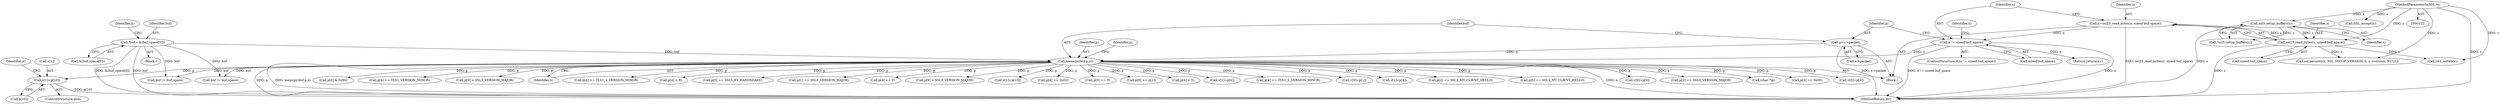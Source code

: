 digraph "0_openssl_280b1f1ad12131defcd986676a8fc9717aaa601b@pointer" {
"1000479" [label="(Call,v[1]=p[10])"];
"1000190" [label="(Call,memcpy(buf,p,n))"];
"1000127" [label="(Call,*buf= &(buf_space[0]))"];
"1000185" [label="(Call,p=s->packet)"];
"1000179" [label="(Call,n != sizeof buf_space)"];
"1000172" [label="(Call,n=ssl23_read_bytes(s, sizeof buf_space))"];
"1000174" [label="(Call,ssl23_read_bytes(s, sizeof buf_space))"];
"1000169" [label="(Call,ssl3_setup_buffers(s))"];
"1000123" [label="(MethodParameterIn,SSL *s)"];
"1000246" [label="(Call,p[3] == SSL3_VERSION_MAJOR)"];
"1000632" [label="(Call,(char *)p)"];
"1000209" [label="(Call,p[3] == 0x00)"];
"1000178" [label="(ControlStructure,if (n != sizeof buf_space))"];
"1000127" [label="(Call,*buf= &(buf_space[0]))"];
"1000220" [label="(Call,v[0]=p[3])"];
"1000479" [label="(Call,v[1]=p[10])"];
"1000186" [label="(Identifier,p)"];
"1000489" [label="(Identifier,p)"];
"1000690" [label="(Call,tls1_suiteb(s))"];
"1000123" [label="(MethodParameterIn,SSL *s)"];
"1000196" [label="(Call,p[0] & 0x80)"];
"1000267" [label="(Call,p[4] >= TLS1_VERSION_MINOR)"];
"1000487" [label="(Call,p[9] > SSL3_VERSION_MAJOR)"];
"1000193" [label="(Identifier,n)"];
"1000300" [label="(Call,p[4] >= TLS1_1_VERSION_MINOR)"];
"1000187" [label="(Call,s->packet)"];
"1000456" [label="(Call,p[4] < 6)"];
"1000405" [label="(Call,p[0] == SSL3_RT_HANDSHAKE)"];
"1000742" [label="(Call,buf != buf_space)"];
"1000185" [label="(Call,p=s->packet)"];
"1000480" [label="(Call,v[1])"];
"1000411" [label="(Call,p[1] == SSL3_VERSION_MAJOR)"];
"1000168" [label="(Call,!ssl3_setup_buffers(s))"];
"1000451" [label="(Call,p[3] == 0)"];
"1000760" [label="(MethodReturn,int)"];
"1000191" [label="(Identifier,buf)"];
"1000468" [label="(Call,p[9] > SSL3_VERSION_MAJOR)"];
"1000498" [label="(Call,v[1]=p[10])"];
"1000192" [label="(Identifier,p)"];
"1000179" [label="(Call,n != sizeof buf_space)"];
"1000181" [label="(Call,sizeof buf_space)"];
"1000124" [label="(Block,)"];
"1000214" [label="(Call,p[4] == 0x02)"];
"1000174" [label="(Call,ssl23_read_bytes(s, sizeof buf_space))"];
"1000748" [label="(Call,SSL_accept(s))"];
"1000170" [label="(Identifier,s)"];
"1000143" [label="(Identifier,n)"];
"1000424" [label="(Call,p[3] == 0)"];
"1000434" [label="(Call,p[9] >= p[1])"];
"1000752" [label="(Call,buf != buf_space)"];
"1000184" [label="(Identifier,n)"];
"1000429" [label="(Call,p[4] < 5)"];
"1000190" [label="(Call,memcpy(buf,p,n))"];
"1000180" [label="(Identifier,n)"];
"1000227" [label="(Call,v[1]=p[4])"];
"1000275" [label="(Call,p[4] >= TLS1_2_VERSION_MINOR)"];
"1000442" [label="(Call,v[0]=p[1])"];
"1000169" [label="(Call,ssl3_setup_buffers(s))"];
"1000176" [label="(Call,sizeof buf_space)"];
"1000483" [label="(Call,p[10])"];
"1000198" [label="(Identifier,p)"];
"1000259" [label="(Call,v[1]=p[4])"];
"1000478" [label="(ControlStructure,else)"];
"1000173" [label="(Identifier,n)"];
"1000712" [label="(Call,ssl_security(s, SSL_SECOP_VERSION, 0, s->version, NULL))"];
"1000172" [label="(Call,n=ssl23_read_bytes(s, sizeof buf_space))"];
"1000201" [label="(Call,p[2] == SSL2_MT_CLIENT_HELLO)"];
"1000175" [label="(Identifier,s)"];
"1000417" [label="(Call,p[5] == SSL3_MT_CLIENT_HELLO)"];
"1000129" [label="(Call,&(buf_space[0]))"];
"1000183" [label="(Return,return(n);)"];
"1000157" [label="(Block,)"];
"1000128" [label="(Identifier,buf)"];
"1000252" [label="(Call,v[0]=p[3])"];
"1000479" -> "1000478"  [label="AST: "];
"1000479" -> "1000483"  [label="CFG: "];
"1000480" -> "1000479"  [label="AST: "];
"1000483" -> "1000479"  [label="AST: "];
"1000489" -> "1000479"  [label="CFG: "];
"1000479" -> "1000760"  [label="DDG: p[10]"];
"1000190" -> "1000479"  [label="DDG: p"];
"1000190" -> "1000157"  [label="AST: "];
"1000190" -> "1000193"  [label="CFG: "];
"1000191" -> "1000190"  [label="AST: "];
"1000192" -> "1000190"  [label="AST: "];
"1000193" -> "1000190"  [label="AST: "];
"1000198" -> "1000190"  [label="CFG: "];
"1000190" -> "1000760"  [label="DDG: memcpy(buf,p,n)"];
"1000190" -> "1000760"  [label="DDG: n"];
"1000190" -> "1000760"  [label="DDG: p"];
"1000127" -> "1000190"  [label="DDG: buf"];
"1000185" -> "1000190"  [label="DDG: p"];
"1000179" -> "1000190"  [label="DDG: n"];
"1000190" -> "1000196"  [label="DDG: p"];
"1000190" -> "1000201"  [label="DDG: p"];
"1000190" -> "1000209"  [label="DDG: p"];
"1000190" -> "1000214"  [label="DDG: p"];
"1000190" -> "1000220"  [label="DDG: p"];
"1000190" -> "1000227"  [label="DDG: p"];
"1000190" -> "1000246"  [label="DDG: p"];
"1000190" -> "1000252"  [label="DDG: p"];
"1000190" -> "1000259"  [label="DDG: p"];
"1000190" -> "1000267"  [label="DDG: p"];
"1000190" -> "1000275"  [label="DDG: p"];
"1000190" -> "1000300"  [label="DDG: p"];
"1000190" -> "1000405"  [label="DDG: p"];
"1000190" -> "1000411"  [label="DDG: p"];
"1000190" -> "1000417"  [label="DDG: p"];
"1000190" -> "1000424"  [label="DDG: p"];
"1000190" -> "1000429"  [label="DDG: p"];
"1000190" -> "1000434"  [label="DDG: p"];
"1000190" -> "1000442"  [label="DDG: p"];
"1000190" -> "1000451"  [label="DDG: p"];
"1000190" -> "1000456"  [label="DDG: p"];
"1000190" -> "1000468"  [label="DDG: p"];
"1000190" -> "1000487"  [label="DDG: p"];
"1000190" -> "1000498"  [label="DDG: p"];
"1000190" -> "1000632"  [label="DDG: p"];
"1000190" -> "1000742"  [label="DDG: buf"];
"1000190" -> "1000752"  [label="DDG: buf"];
"1000127" -> "1000124"  [label="AST: "];
"1000127" -> "1000129"  [label="CFG: "];
"1000128" -> "1000127"  [label="AST: "];
"1000129" -> "1000127"  [label="AST: "];
"1000143" -> "1000127"  [label="CFG: "];
"1000127" -> "1000760"  [label="DDG: &(buf_space[0])"];
"1000127" -> "1000760"  [label="DDG: buf"];
"1000127" -> "1000742"  [label="DDG: buf"];
"1000127" -> "1000752"  [label="DDG: buf"];
"1000185" -> "1000157"  [label="AST: "];
"1000185" -> "1000187"  [label="CFG: "];
"1000186" -> "1000185"  [label="AST: "];
"1000187" -> "1000185"  [label="AST: "];
"1000191" -> "1000185"  [label="CFG: "];
"1000185" -> "1000760"  [label="DDG: s->packet"];
"1000179" -> "1000178"  [label="AST: "];
"1000179" -> "1000181"  [label="CFG: "];
"1000180" -> "1000179"  [label="AST: "];
"1000181" -> "1000179"  [label="AST: "];
"1000184" -> "1000179"  [label="CFG: "];
"1000186" -> "1000179"  [label="CFG: "];
"1000179" -> "1000760"  [label="DDG: n != sizeof buf_space"];
"1000179" -> "1000760"  [label="DDG: n"];
"1000172" -> "1000179"  [label="DDG: n"];
"1000179" -> "1000183"  [label="DDG: n"];
"1000172" -> "1000157"  [label="AST: "];
"1000172" -> "1000174"  [label="CFG: "];
"1000173" -> "1000172"  [label="AST: "];
"1000174" -> "1000172"  [label="AST: "];
"1000180" -> "1000172"  [label="CFG: "];
"1000172" -> "1000760"  [label="DDG: ssl23_read_bytes(s, sizeof buf_space)"];
"1000174" -> "1000172"  [label="DDG: s"];
"1000174" -> "1000176"  [label="CFG: "];
"1000175" -> "1000174"  [label="AST: "];
"1000176" -> "1000174"  [label="AST: "];
"1000174" -> "1000760"  [label="DDG: s"];
"1000169" -> "1000174"  [label="DDG: s"];
"1000123" -> "1000174"  [label="DDG: s"];
"1000174" -> "1000690"  [label="DDG: s"];
"1000174" -> "1000712"  [label="DDG: s"];
"1000169" -> "1000168"  [label="AST: "];
"1000169" -> "1000170"  [label="CFG: "];
"1000170" -> "1000169"  [label="AST: "];
"1000168" -> "1000169"  [label="CFG: "];
"1000169" -> "1000760"  [label="DDG: s"];
"1000169" -> "1000168"  [label="DDG: s"];
"1000123" -> "1000169"  [label="DDG: s"];
"1000123" -> "1000122"  [label="AST: "];
"1000123" -> "1000760"  [label="DDG: s"];
"1000123" -> "1000690"  [label="DDG: s"];
"1000123" -> "1000712"  [label="DDG: s"];
"1000123" -> "1000748"  [label="DDG: s"];
}
